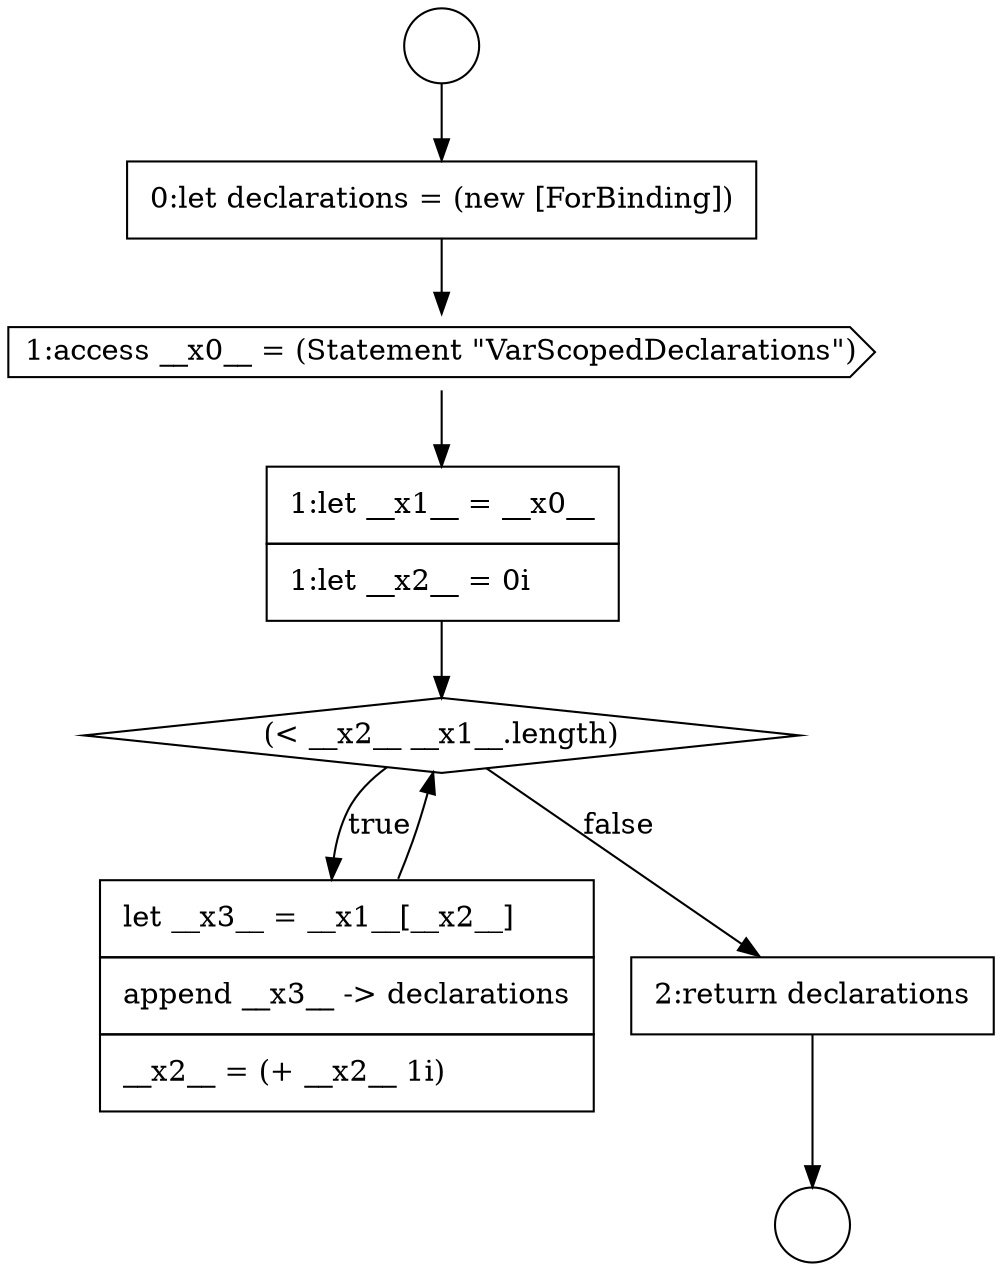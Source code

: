 digraph {
  node6570 [shape=none, margin=0, label=<<font color="black">
    <table border="0" cellborder="1" cellspacing="0" cellpadding="10">
      <tr><td align="left">0:let declarations = (new [ForBinding])</td></tr>
    </table>
  </font>> color="black" fillcolor="white" style=filled]
  node6571 [shape=cds, label=<<font color="black">1:access __x0__ = (Statement &quot;VarScopedDeclarations&quot;)</font>> color="black" fillcolor="white" style=filled]
  node6573 [shape=diamond, label=<<font color="black">(&lt; __x2__ __x1__.length)</font>> color="black" fillcolor="white" style=filled]
  node6572 [shape=none, margin=0, label=<<font color="black">
    <table border="0" cellborder="1" cellspacing="0" cellpadding="10">
      <tr><td align="left">1:let __x1__ = __x0__</td></tr>
      <tr><td align="left">1:let __x2__ = 0i</td></tr>
    </table>
  </font>> color="black" fillcolor="white" style=filled]
  node6568 [shape=circle label=" " color="black" fillcolor="white" style=filled]
  node6574 [shape=none, margin=0, label=<<font color="black">
    <table border="0" cellborder="1" cellspacing="0" cellpadding="10">
      <tr><td align="left">let __x3__ = __x1__[__x2__]</td></tr>
      <tr><td align="left">append __x3__ -&gt; declarations</td></tr>
      <tr><td align="left">__x2__ = (+ __x2__ 1i)</td></tr>
    </table>
  </font>> color="black" fillcolor="white" style=filled]
  node6569 [shape=circle label=" " color="black" fillcolor="white" style=filled]
  node6575 [shape=none, margin=0, label=<<font color="black">
    <table border="0" cellborder="1" cellspacing="0" cellpadding="10">
      <tr><td align="left">2:return declarations</td></tr>
    </table>
  </font>> color="black" fillcolor="white" style=filled]
  node6573 -> node6574 [label=<<font color="black">true</font>> color="black"]
  node6573 -> node6575 [label=<<font color="black">false</font>> color="black"]
  node6572 -> node6573 [ color="black"]
  node6575 -> node6569 [ color="black"]
  node6570 -> node6571 [ color="black"]
  node6574 -> node6573 [ color="black"]
  node6568 -> node6570 [ color="black"]
  node6571 -> node6572 [ color="black"]
}
